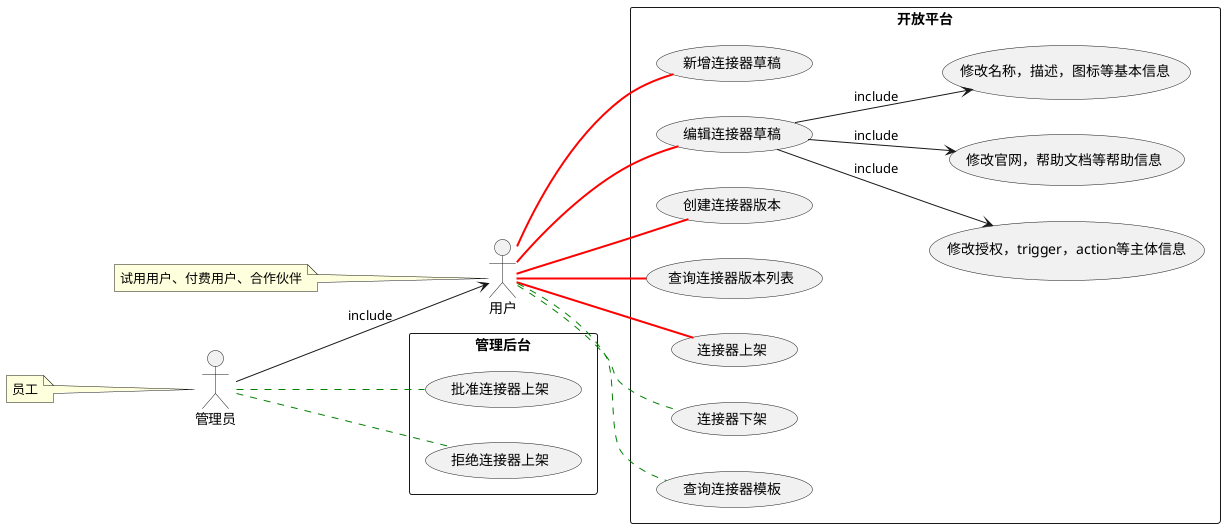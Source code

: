 @startuml
left to right direction
skinparam packageStyle rectangle

actor 用户
note left of 用户
  试用用户、付费用户、合作伙伴
end note

actor 管理员
note left of 管理员
  员工
end note

管理员 --> 用户 : include

rectangle 开放平台 {
  用户 -- (新增连接器草稿) #line:red;line.bold;text:red
  用户 -- (编辑连接器草稿) #line:red;line.bold;text:red
  用户 -- (创建连接器版本) #line:red;line.bold;text:red
  用户 -- (查询连接器版本列表) #line:red;line.bold;text:red
  用户 -- (连接器上架) #line:red;line.bold;text:red
  用户 -- (连接器下架) #green;line.dashed;text:green
  用户 -- (查询连接器模板) #green;line.dashed;text:green


  (编辑连接器草稿) --> (修改授权，trigger，action等主体信息) : include
  (编辑连接器草稿) --> (修改官网，帮助文档等帮助信息) : include
  (编辑连接器草稿) --> (修改名称，描述，图标等基本信息) : include

}

rectangle 管理后台 {
  管理员 -- (批准连接器上架) #green;line.dashed;text:green

  管理员 -- (拒绝连接器上架) #green;line.dashed;text:green

}

@enduml

@startuml
|u| 用户
start
:使用连接器开放工具;
|#palegreen|j|数环通开放平台
:新增连接器草稿;
:编辑连接器草稿;
|u| 用户
:确认连接器信息;
|#DarkSlateGray|j|数环通开放平台
:创建连接器版本;
|#DarkSlateGray|j|数环通开放平台
:申请连接器上架;
|#DarkSeaGreen|o|数环通管理后台
:校验连接器有效性;
if (是否校验通过?) is (否) then
:**拒绝**;
stop
else (是)
:批准;
stop
@enduml


@startuml
cloud "ipaas-shuhuan-gateway" as gateway{
}

cloud "ipaas-shuhuan-open" {

    artifact "connector" as connector {
        folder "接入层" as controller
        folder "应用层" as service
        folder "领域层" as manager
        folder "基础设施层" as dao
        database database {
        }

        manager <|-- dao
        controller --> service
        service --> manager
        dao --|> database
    }

    artifact "open_api" as open {

    }

}

cloud "ipaas-shuhuan-admin" as admin{
    artifact "connectorManager" as connectorManager {
    }
}


artifact "module:ipaas-api" as api{
    folder 连接器服务 as 连接器服务
}

gateway ..> connector: rpc调用
gateway ..> admin: rpc调用
admin ..> api: rpc调用
connector ..> api: rpc调用

@enduml

@startuml
participant gateway as gateway
participant open as open
participant admin as admin

group 新增开放连接器
    gateway -> open ++: createOpenConnector
    open -> open: createOpenConnector(OpenConnector openConnector)
    return 返回
end group

group 编辑开放连接器
    group 编辑授权和资产
        gateway -> open ++: editAuth
        open -> open: editAuth(OpenConnector openConnector)
        return 返回
    end group
    group 编辑operation
        gateway -> open ++: editOperation
        open -> open: editOperation(OpenConnector openConnector)
        return 返回
    end group
    group 编辑脚本
        gateway -> open ++: editScript
        open -> open: editScript(OpenConnector openConnector)
        return 返回
    end group
end group

group 创建连接器版本
    gateway -> open ++: createVersion
    open -> open : createVersion(OpenConnector openConnector)
    return
end group

group 上架审核
    gateway -> open ++: publishOpenConnector
    open -> open : publishOpenConnector(OpenConnector openConnector)

    open --> admin ++: publish(OpenConnector openConnector)
    admin -> admin : approved(OpenConnector openConnector)
    return
    return
end group

@enduml



@startsalt
{
     包                    | 描述
    OpenConnector           | 开放连接器业务域
    + controller           | 接入层
    ++ OpenConnectorController           | 连接器开放服务
    + service             | 应用层
    ++ OpenConnectorService               | 连接器开放接口
    ++ impl               | 接口实现
    +++ OpenConnectorServiceImpl               | 接口实现
    + manager             | 领域层
    ++ ConnectorManager             | 连接器开放业务实现
    + dao                 | 基础设施层
    ++ ConnectorDAO                 | 连接器开放数据层

}
@endsalt


@startuml

folder "com.shuhuan.ipaas.openconnector.domain" {


    cloud 开放连接器域{
        class OpenConnector{

            ConnectorKey connectorKey;//开放连接器ID

            ConnectorBasicInfo basicInfo;//开放连接器基本信息

            AuthInfo authInfo;//开放连接器授权和资产信息

            Map<String, TriggerDefinitionPO> triggers;//开放连接器触发器信息

            Map<String, OperationDefinitionPO> operations;//开放连接器执行器信息

            Map<ScriptKey, string> scripts;//开放连接器脚本列表

            void createOpenConnector(OpenConnector openConnector);//新建开放连接器

            void editOpenConnector(OpenConnector openConnector);//编辑开放连接器

            void publish(String connectorId);//发布

            void offline(String connectorId);//下线

        }

        class ConnectorKey{

            String connectorId;//连接器ID

            String version = 1.0.0;//连接器版本
        }

        class ScriptKey{

            String connectorId;//连接器ID

            String sourceCode;

            String version;//脚本版本
        }

        class ParentConnector{

            String connectorId;//父连接器ID

            String name;//父连接器名称
        }

        class ConnectorBasicInfo{

            String name;//连接器名称

            ParentConnector parentConnector;//父连接器信息

            String desc;//连接器描述

            String websiteUrl;//连接器官网地址

            String helpUrl;//连接器帮助中心地址

            String connectorIconUrl;//连接器图标地址

            StatusEnum status;//连接器状态：draft-草稿，unpublished-未发布，auditing-上架审核中，online-已上架，offline-已下架，reject-上架被驳回

            ConnectorTypeEnum connectorType;//连接器类型

            ConnectorScopeEnum connectorScope;//连接器作用域

            ConnectorSourceEnum connectorSource;//连接器来源

            ApplicationApplyTypeEnum applicationApplyType;//应用申请类型

            ConnectorTagEnum connectorTagEnum;//连接器标签
        }

        class AuthInfo{
            AuthDefinition authDefinition;//连接器授权信息

            AssetDefinition assetDefinition;//连接器资产信息
        }

        class AuthDefinition{

           AuthTypeEnum authType;

            private ExecuteDefinition test;

            private ExecuteDefinition validate;

            private List<FieldObjectPO> beforeInputFields;

            private List<FieldObjectPO> inputFields;

            private List<FieldObjectPO> outputFields;

            private AuthOauth2TokenDefinitionPO oauth2Config;

            private AuthApiTokenDefinitionPO apiTokenConfig;

            private AuthThirdAuthDefinitionPO thirdAuthConfig;

       }


        class AssetDefinition{
            private Boolean autoRefresh;//可删除

            private Integer autoRefreshInterval;//可删除

            private List<FieldObjectPO> assetTemplate;//用于定义哪些字段需要存进账号中

            private String assetNameField;

            private String assetUkField;

        }

        class AuthOauth2TokenDefinition{

            private List<ExecuteDefinition> preAuthorize;

            private ExecuteDefinitionPO authorizeUrl;

            private ExecuteDefinitionPO accessToken;

            private ExecuteDefinitionPO refreshAccessToken;

            private Boolean autoRefresh;

            private Integer autoRefreshInterval;
        }

        class AuthApiTokenDefinition{

            private ExecuteDefinitionPO refreshAccessToken;

            private Boolean autoRefresh;

            private ExecuteDefinitionPO accessToken;

            private Integer autoRefreshInterval;

        }

        class AuthThirdAuthDefinition{
            private ExecuteDefinitionPO refreshAccessToken;

            private Boolean autoRefresh;

            private ExecuteDefinitionPO accessToken;

            private Integer autoRefreshInterval;

        }

       class ExecuteDefinition{
            private String executeType;

            private String outputField;

            private String outputStrategy;

        }

       class FunctionDefinition extends ExecuteDefinition{
            private String providerClass;

            private String function;

            private String paramsExpression;

            private  boolean  isExpress = false;

            private String returnType;

            private String returnItemType;

        }

       class RequestDefinition extends ExecuteDefinition{
            private String method;

            private String url;

            private RequestBodyDefinitionPO body;

            private Map<String, Object> queryParams;

            private Map<String, Object> formParams;

            private Map<String, Object> headers;

            private RequestSignDefinitionPO signConfig;

            private List<String> beforeMergeFields;

            private String responseType;

            private List<ExecuteDefinitionPO> beforeRequest;

            private List<ExecuteDefinitionPO> afterResponse;

        }


       class ScriptDefinition extends ExecuteDefinition{
            private String connectorId;

            private String connectorVersion;

            private String sceneCode;

            private String type;

            private String version;

            private String paramsExpression;

            private String returnType;

            private String returnItemType;

        }

        class OperationDefinition {

            private String key;

            private boolean resultIsList = false;

            private ExecuteDefinitionPO operation;

            private List<FieldObjectPO> inputFields;

            private List<FieldObjectPO> outputFields;

        }

        class TriggerDefinition extends OperationDefinition {

            private String triggerMode;

            private TriggerConfigDefinitionPO triggerConfig;

            private ExecuteDefinitionPO sample;//获取样本数据

            private List<ExecuteDefinitionPO> beforeTrigger;//触发前执行

            private List<ExecuteDefinitionPO> afterTrigger;//触发后执行


        }



    }




    OpenConnector *-- ConnectorKey
    OpenConnector *-- ScriptKey
    OpenConnector *-- ConnectorBasicInfo
    ConnectorBasicInfo *-- ParentConnector
    OpenConnector *-- AuthInfo
    OpenConnector *-- OperationDefinition
    OpenConnector *-- TriggerDefinition
    AuthInfo *-- AuthDefinition
    AuthInfo *-- AssetDefinition

    AuthDefinition *-- AuthOauth2TokenDefinition
    AuthDefinition *-- AuthApiTokenDefinition
    AuthDefinition *-- AuthThirdAuthDefinition

    AuthDefinition *-- ExecuteDefinition



}

@enduml

@startuml
entity ipaas_open_connector_base {
  `id` bigint unsigned NOT NULL AUTO_INCREMENT COMMENT '主键',
  `gmt_create` datetime NOT NULL COMMENT '创建时间',
  `gmt_modified` datetime NOT NULL COMMENT '修改时间',
  `is_removed` tinyint NOT NULL COMMENT '是否被删除',
  `group_id` varchar(50) NOT NULL COMMENT '组织uuid',
  `tenant_id` varchar(50) DEFAULT NULL COMMENT '租户uuid',
  `connector_id` varchar(50) NOT NULL COMMENT '连接器id',
  `connector_version` varchar(20) NOT NULL COMMENT '版本',
  `connector_name` varchar(50) NOT NULL COMMENT '展示名称，用户可以修改',
  `parent_connector_id` varchar(50)  DEFAULT NULL COMMENT '父连接器id',
  `parent_connector_name` varchar(50)   DEFAULT NULL COMMENT '父连接器名称',
  `connector_description` varchar(100)  COMMENT '连接器描述',
  `official_website_url` varchar(100)  COMMENT '官网地址',
  `help_center_url` varchar(100)  COMMENT '帮助中心地址',
  `icon_url` varchar(1000)  COMMENT '图标地址',
  `connector_type` varchar(50)  COMMENT '连接器类型,
  `connector_scope` varchar(100)  COMMENT '作用域，内部使用，开放使用',
  `from_type` varchar(100)  COMMENT '来源类型, 目前仅来自自建',
  `connector_tag` varchar(100)  COMMENT '连接器标签',
  `owner_type` varchar(50)  COMMENT '归属类型',
  `owner_id` varchar(50)  COMMENT '归属Uid',
  `auth_config` varchar(1000) COMMENT '授权配置的json',

  `status` varchar(20) NOT NULL COMMENT '连接器状态：draft-草稿，unpublished-未发布，auditing-上架审核中，online-已上架，offline-已下架，reject-上架被驳回',
  `refuse_reason` varchar(1000) COMMENT '拒绝原因列表的json',
  `env` varchar(20) NOT NULL COMMENT '系统环境',
  `extensions` text COMMENT '扩展字段',
  `last_modified_timestamp` bigint NOT NULL COMMENT '最后修改时间戳',
  PRIMARY KEY (`id`) USING BTREE,
  UNIQUE KEY `connector_id` (`connector_id`,`connector_version`) USING BTREE
}

entity ipaas_open_connector_operation {
  `id` bigint unsigned NOT NULL AUTO_INCREMENT COMMENT '主键',
  `gmt_create` datetime NOT NULL COMMENT '创建时间',
  `gmt_modified` datetime NOT NULL COMMENT '修改时间',
  `is_removed` tinyint NOT NULL COMMENT '是否被删除',
  `group_id` varchar(50) NOT NULL COMMENT '组织uuid',
  `connector_id` varchar(50) NOT NULL COMMENT '连接器id',
  `connector_version` varchar(20)  DEFAULT NULL COMMENT '连接器版本号',
  `operation_key` varchar(16) NOT NULL COMMENT 'operation的id',
  `operation_type` varchar(16) NOT NULL COMMENT 'operation的类型: action, trigger',
  `param_class` varchar(20)  COMMENT '版本',
  `result_class` varchar(20)  COMMENT '版本',
  `result_is_list` tinyint  COMMENT '版本',
  `operation` varchar(1000)  COMMENT '执行器的json',
  `inputFields` varchar(1000)  COMMENT '入参',
  `outputFields` varchar(1000)  COMMENT '出参',
  `operation_query_type` varchar(20)  COMMENT '执行动作查询类型:LOOP_ALL',
  `ref_loop_all_operation` varchar(64)  COMMENT '关联的逐条处理Operation',
  `loop_all_config` varchar(1000)  COMMENT '逐条处理配置的json',
  `trigger_mode` varchar(16) COMMENT '触发器类型',
  `sample` varchar(1000)  COMMENT '获取样本数据的json',
  `response` varchar(1000)  COMMENT 'Push类型触发器的json',
  `before_trigger` varchar(1000)  COMMENT '触发前执行的json',
  `after_trigger` varchar(1000)  COMMENT '触发后执行的json',

  `env` varchar(20) NOT NULL COMMENT '系统环境',
  `extensions` text COMMENT '扩展字段',
  `last_modified_timestamp` bigint NOT NULL COMMENT '最后修改时间戳',
  PRIMARY KEY (`id`) USING BTREE,
  UNIQUE KEY `operation_id` (`connector_id`,`connector_version`,`operation_key`) USING BTREE
}

entity ipaas_script {
  `id` bigint NOT NULL AUTO_INCREMENT COMMENT '自增id',
  `connector_id` varchar(50)  NOT NULL COMMENT '连接器id',
  `scene_code` varchar(200)  NOT NULL COMMENT '脚本场景码，用来标识该脚本应用场景，需要配置到meta中\n(开发自定义，connector_id+scene_code+type+version唯一定位一条脚本)',
  `type` varchar(100)  NOT NULL COMMENT '脚本类型：java、js、python',
  `name` varchar(100)  NOT NULL COMMENT '脚本名称',
  `script_id` varchar(50)  NOT NULL COMMENT '脚本uuid',
  `source_code` longtext  NOT NULL COMMENT '脚本源代码',
  `version` varchar(20)  NOT NULL COMMENT '脚本版本(每次更新时版本会将当前时间作为版本号更新)',
  `status` varchar(20)  NOT NULL COMMENT '脚本生效状态 1.生效 2.未生效',
  `remark` varchar(200)  DEFAULT NULL COMMENT '脚本备注',
  `is_removed` tinyint NOT NULL COMMENT '是否被删除',
  `env` varchar(20)  NOT NULL COMMENT '环境标记：testing-测试、staging-预发、production-生产',
  `last_modified_timestamp` bigint NOT NULL COMMENT '最后修改时间戳',
  `extensions` text CHARACTER SET utf8 COLLATE utf8_general_ci COMMENT '扩展字段',
  `creator` varchar(50)  NOT NULL COMMENT '创建者',
  `modifier` varchar(50)  NOT NULL COMMENT '修改者',
  `gmt_create` datetime NOT NULL COMMENT '创建时间',
  `gmt_modified` datetime NOT NULL COMMENT '修改时间',
  `connector_version` varchar(20)  DEFAULT NULL COMMENT '连接器版本号',
  PRIMARY KEY (`id`)
}

ipaas_open_connector_base  }|..|| ipaas_open_connector_operation : "connector_id + connector_version"
ipaas_open_connector_base  }|..|| ipaas_script : "connector_id + connector_version"

@enduml



@startuml
participant OpenConnectorController as controller
control OpenConnectorService as service
entity OpenConnectorManager as manager
database repository as repository

group 创建连接器
controller -> service ++: createOpenConnector
service -> manager ++: createOpenConnector(OpenConnector openConnector)
manager -> repository ++: saveOpenConnectorBase(OpenConnectorBaseDO openConnectorBase)
return 返回
manager --> repository ++: saveOpenConnectorOperation(List<OpenConnectorOperationDO> operations)
return 返回
return 返回
return 返回
end group

group 编辑连接器
    group 编辑基本信息
        controller -> service ++: editBase
        service -> manager ++: editBase(OpenConnector openConnector)
        manager -> repository ++: editBase(OpenConnectorBaseDO openConnectorBase)
        return 返回
        return 返回
        return 返回
    end group
    group 编辑授权
        controller -> service ++: editAuth
        service -> manager ++: editAuth(OpenConnector openConnector)
        manager -> repository ++: editAuth(OpenConnectorBaseDO openConnectorBase)
        return 返回
        return 返回
        return 返回
    end group
    group 编辑operation
        controller -> service ++: editOperation
        service -> manager ++: editOperation(OpenConnector openConnector)
        manager --> repository ++: editOperation(List<OpenConnectorOperationDO> operations)
        return 返回
        return 返回
        return 返回
    end group
    group 编辑脚本
        controller -> service ++: editScript
        service -> manager ++: editScript(OpenConnector openConnector)
        manager --> repository ++: editScript(List<OpenConnectorOperationDO> operations)
        return 返回
        return 返回
        return 返回
    end group
end group



group 连接器上架审核
controller -> service ++: publishOpenConnector
service -> manager ++: getOpenConnector(ConnectorId id)
manager -> repository ++: getOpenConnector(ConnectorId id)
return 返回OpenConnector
manager -> manager: updateStatus(OpenConnector openConnector)
manager -> repository ++: editOpenConnectorBase(OpenConnector openConnector)
return 返回OpenConnector

return 返回
return 返回
end group

@enduml


@startuml
participant AdminConnectorController as controller
control ConnectorService as service
entity ConnectorManager as manager
participant ConnectorApi as ConnectorApi
database repository as repository



group 批准上架
controller -> service ++: approved
service -> manager ++: approved(ConnectorKey connectorKey)
manager -> repository ++: getOpenConnector(ConnectorKey connectorKey)
return 返回OpenConnector

manager -> ConnectorApi ++: updateConnector(CreateConnectorParam param)
return 返回

manager -> repository ++: updateStatus(ConnectorId id)
return 返回
return 返回
return 返回
end group

group 拒绝
controller -> service ++: reject
service -> manager ++: reject(ConnectorKey connectorKey, String reason)
manager -> repository ++: getOpenConnector(ConnectorKey connectorKey)
return 返回OpenConnector
manager -> repository ++: updateOpenConnector(ConnectorKey connectorKey, Reason reason)

return 返回
return 返回
return 返回
end group
@enduml